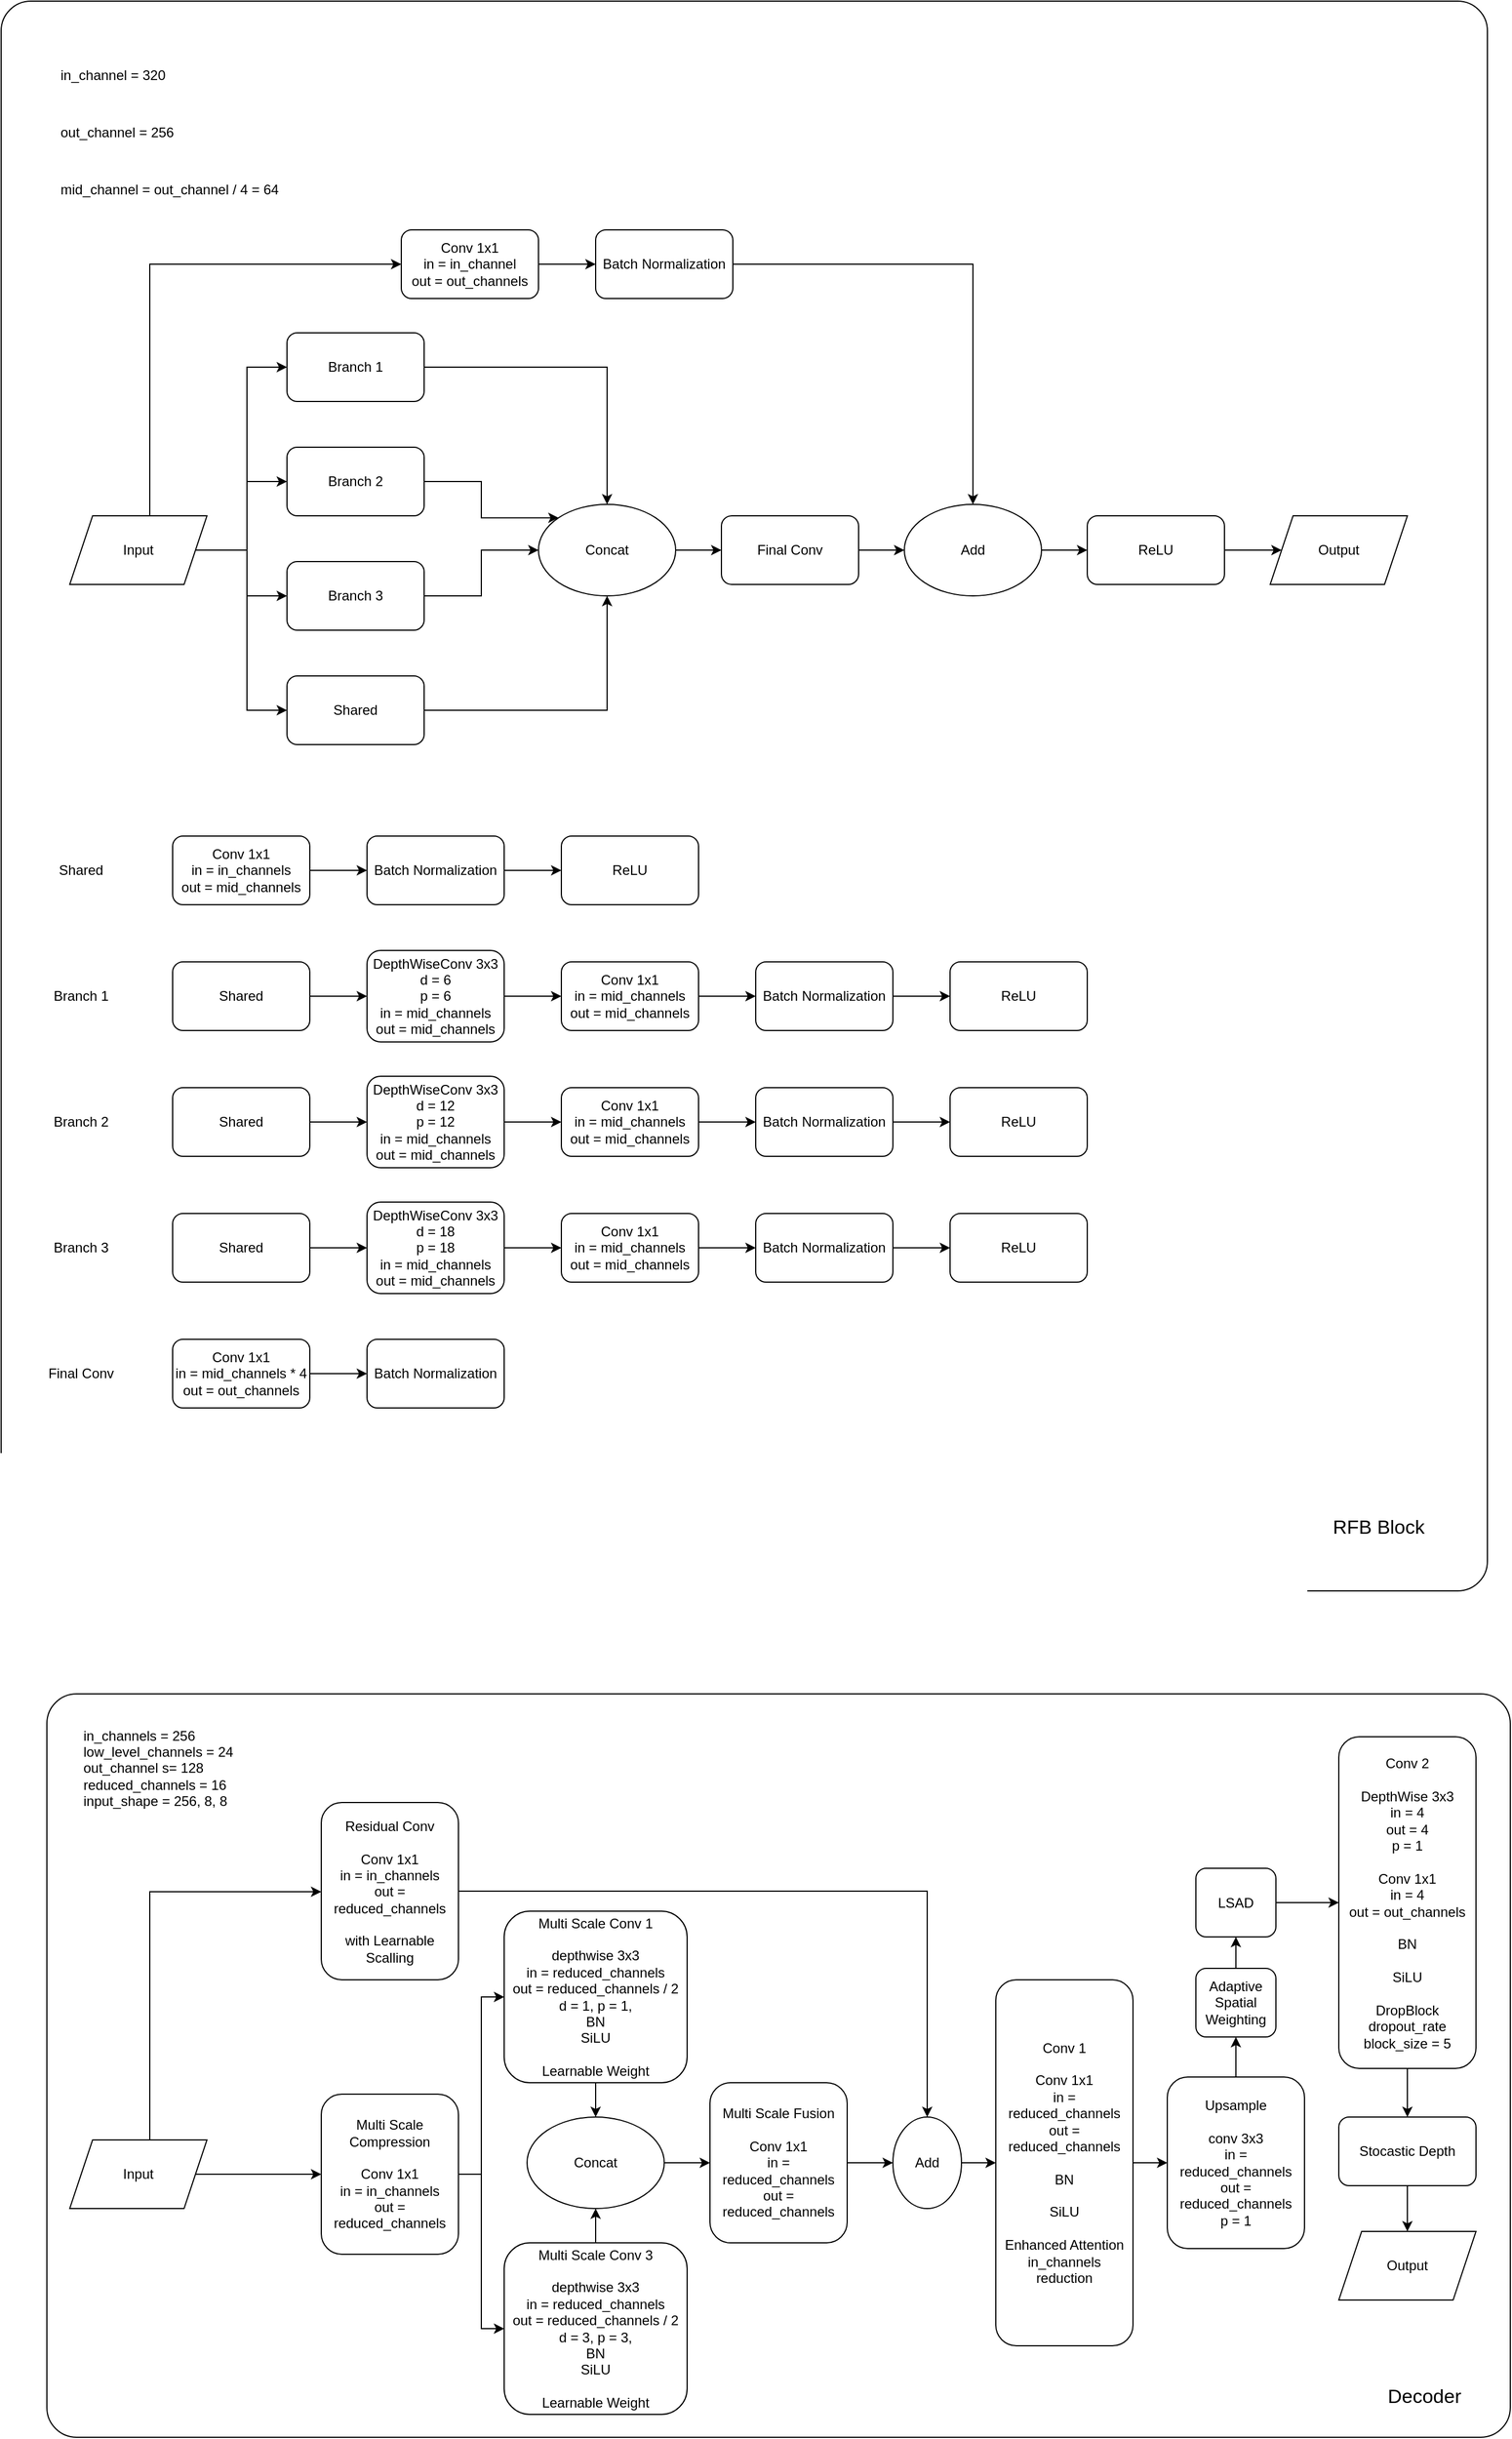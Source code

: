 <mxfile version="27.2.0">
  <diagram name="Page-1" id="Wpb7lffDQaTQN_STUFut">
    <mxGraphModel dx="1934" dy="1728" grid="1" gridSize="10" guides="1" tooltips="1" connect="1" arrows="1" fold="1" page="1" pageScale="1" pageWidth="850" pageHeight="1100" math="0" shadow="0">
      <root>
        <mxCell id="0" />
        <mxCell id="1" parent="0" />
        <mxCell id="ULMexEgT5RFxVUXGFJnt-53" value="" style="group" parent="1" vertex="1" connectable="0">
          <mxGeometry x="-100" y="-70" width="1300" height="1390" as="geometry" />
        </mxCell>
        <mxCell id="ULMexEgT5RFxVUXGFJnt-51" value="" style="rounded=1;whiteSpace=wrap;html=1;arcSize=2;" parent="ULMexEgT5RFxVUXGFJnt-53" vertex="1">
          <mxGeometry width="1300" height="1390" as="geometry" />
        </mxCell>
        <mxCell id="5yk39SSH48Gkq1F0wZIZ-6" style="edgeStyle=orthogonalEdgeStyle;rounded=0;orthogonalLoop=1;jettySize=auto;html=1;" parent="ULMexEgT5RFxVUXGFJnt-53" source="5yk39SSH48Gkq1F0wZIZ-1" target="5yk39SSH48Gkq1F0wZIZ-5" edge="1">
          <mxGeometry relative="1" as="geometry" />
        </mxCell>
        <mxCell id="5yk39SSH48Gkq1F0wZIZ-1" value="Branch 1" style="rounded=1;whiteSpace=wrap;html=1;" parent="ULMexEgT5RFxVUXGFJnt-53" vertex="1">
          <mxGeometry x="250" y="290" width="120" height="60" as="geometry" />
        </mxCell>
        <mxCell id="5yk39SSH48Gkq1F0wZIZ-7" style="edgeStyle=orthogonalEdgeStyle;rounded=0;orthogonalLoop=1;jettySize=auto;html=1;entryX=0;entryY=0;entryDx=0;entryDy=0;" parent="ULMexEgT5RFxVUXGFJnt-53" source="5yk39SSH48Gkq1F0wZIZ-2" target="5yk39SSH48Gkq1F0wZIZ-5" edge="1">
          <mxGeometry relative="1" as="geometry" />
        </mxCell>
        <mxCell id="5yk39SSH48Gkq1F0wZIZ-2" value="Branch 2" style="rounded=1;whiteSpace=wrap;html=1;" parent="ULMexEgT5RFxVUXGFJnt-53" vertex="1">
          <mxGeometry x="250" y="390" width="120" height="60" as="geometry" />
        </mxCell>
        <mxCell id="5yk39SSH48Gkq1F0wZIZ-8" style="edgeStyle=orthogonalEdgeStyle;rounded=0;orthogonalLoop=1;jettySize=auto;html=1;entryX=0;entryY=0.5;entryDx=0;entryDy=0;" parent="ULMexEgT5RFxVUXGFJnt-53" source="5yk39SSH48Gkq1F0wZIZ-3" target="5yk39SSH48Gkq1F0wZIZ-5" edge="1">
          <mxGeometry relative="1" as="geometry" />
        </mxCell>
        <mxCell id="5yk39SSH48Gkq1F0wZIZ-3" value="Branch 3" style="rounded=1;whiteSpace=wrap;html=1;" parent="ULMexEgT5RFxVUXGFJnt-53" vertex="1">
          <mxGeometry x="250" y="490" width="120" height="60" as="geometry" />
        </mxCell>
        <mxCell id="5yk39SSH48Gkq1F0wZIZ-9" style="edgeStyle=orthogonalEdgeStyle;rounded=0;orthogonalLoop=1;jettySize=auto;html=1;entryX=0.5;entryY=1;entryDx=0;entryDy=0;" parent="ULMexEgT5RFxVUXGFJnt-53" source="5yk39SSH48Gkq1F0wZIZ-4" target="5yk39SSH48Gkq1F0wZIZ-5" edge="1">
          <mxGeometry relative="1" as="geometry" />
        </mxCell>
        <mxCell id="5yk39SSH48Gkq1F0wZIZ-4" value="Shared" style="rounded=1;whiteSpace=wrap;html=1;" parent="ULMexEgT5RFxVUXGFJnt-53" vertex="1">
          <mxGeometry x="250" y="590" width="120" height="60" as="geometry" />
        </mxCell>
        <mxCell id="5yk39SSH48Gkq1F0wZIZ-11" value="" style="edgeStyle=orthogonalEdgeStyle;rounded=0;orthogonalLoop=1;jettySize=auto;html=1;" parent="ULMexEgT5RFxVUXGFJnt-53" source="5yk39SSH48Gkq1F0wZIZ-5" target="5yk39SSH48Gkq1F0wZIZ-10" edge="1">
          <mxGeometry relative="1" as="geometry" />
        </mxCell>
        <mxCell id="5yk39SSH48Gkq1F0wZIZ-5" value="Concat" style="ellipse;whiteSpace=wrap;html=1;" parent="ULMexEgT5RFxVUXGFJnt-53" vertex="1">
          <mxGeometry x="470" y="440" width="120" height="80" as="geometry" />
        </mxCell>
        <mxCell id="5yk39SSH48Gkq1F0wZIZ-13" value="" style="edgeStyle=orthogonalEdgeStyle;rounded=0;orthogonalLoop=1;jettySize=auto;html=1;" parent="ULMexEgT5RFxVUXGFJnt-53" source="5yk39SSH48Gkq1F0wZIZ-10" target="5yk39SSH48Gkq1F0wZIZ-12" edge="1">
          <mxGeometry relative="1" as="geometry" />
        </mxCell>
        <mxCell id="5yk39SSH48Gkq1F0wZIZ-10" value="Final Conv" style="rounded=1;whiteSpace=wrap;html=1;" parent="ULMexEgT5RFxVUXGFJnt-53" vertex="1">
          <mxGeometry x="630" y="450" width="120" height="60" as="geometry" />
        </mxCell>
        <mxCell id="5yk39SSH48Gkq1F0wZIZ-21" value="" style="edgeStyle=orthogonalEdgeStyle;rounded=0;orthogonalLoop=1;jettySize=auto;html=1;" parent="ULMexEgT5RFxVUXGFJnt-53" source="5yk39SSH48Gkq1F0wZIZ-12" target="5yk39SSH48Gkq1F0wZIZ-20" edge="1">
          <mxGeometry relative="1" as="geometry" />
        </mxCell>
        <mxCell id="5yk39SSH48Gkq1F0wZIZ-12" value="Add" style="ellipse;whiteSpace=wrap;html=1;" parent="ULMexEgT5RFxVUXGFJnt-53" vertex="1">
          <mxGeometry x="790" y="440" width="120" height="80" as="geometry" />
        </mxCell>
        <mxCell id="5yk39SSH48Gkq1F0wZIZ-15" style="edgeStyle=orthogonalEdgeStyle;rounded=0;orthogonalLoop=1;jettySize=auto;html=1;entryX=0;entryY=0.5;entryDx=0;entryDy=0;" parent="ULMexEgT5RFxVUXGFJnt-53" source="5yk39SSH48Gkq1F0wZIZ-14" target="5yk39SSH48Gkq1F0wZIZ-3" edge="1">
          <mxGeometry relative="1" as="geometry" />
        </mxCell>
        <mxCell id="5yk39SSH48Gkq1F0wZIZ-16" style="edgeStyle=orthogonalEdgeStyle;rounded=0;orthogonalLoop=1;jettySize=auto;html=1;entryX=0;entryY=0.5;entryDx=0;entryDy=0;" parent="ULMexEgT5RFxVUXGFJnt-53" source="5yk39SSH48Gkq1F0wZIZ-14" target="5yk39SSH48Gkq1F0wZIZ-2" edge="1">
          <mxGeometry relative="1" as="geometry" />
        </mxCell>
        <mxCell id="5yk39SSH48Gkq1F0wZIZ-17" style="edgeStyle=orthogonalEdgeStyle;rounded=0;orthogonalLoop=1;jettySize=auto;html=1;entryX=0;entryY=0.5;entryDx=0;entryDy=0;" parent="ULMexEgT5RFxVUXGFJnt-53" source="5yk39SSH48Gkq1F0wZIZ-14" target="5yk39SSH48Gkq1F0wZIZ-1" edge="1">
          <mxGeometry relative="1" as="geometry" />
        </mxCell>
        <mxCell id="5yk39SSH48Gkq1F0wZIZ-18" style="edgeStyle=orthogonalEdgeStyle;rounded=0;orthogonalLoop=1;jettySize=auto;html=1;entryX=0;entryY=0.5;entryDx=0;entryDy=0;" parent="ULMexEgT5RFxVUXGFJnt-53" source="5yk39SSH48Gkq1F0wZIZ-14" target="5yk39SSH48Gkq1F0wZIZ-4" edge="1">
          <mxGeometry relative="1" as="geometry" />
        </mxCell>
        <mxCell id="ULMexEgT5RFxVUXGFJnt-49" style="edgeStyle=orthogonalEdgeStyle;rounded=0;orthogonalLoop=1;jettySize=auto;html=1;entryX=0;entryY=0.5;entryDx=0;entryDy=0;" parent="ULMexEgT5RFxVUXGFJnt-53" source="5yk39SSH48Gkq1F0wZIZ-14" target="ULMexEgT5RFxVUXGFJnt-47" edge="1">
          <mxGeometry relative="1" as="geometry">
            <Array as="points">
              <mxPoint x="130" y="230" />
            </Array>
          </mxGeometry>
        </mxCell>
        <mxCell id="5yk39SSH48Gkq1F0wZIZ-14" value="Input" style="shape=parallelogram;perimeter=parallelogramPerimeter;whiteSpace=wrap;html=1;fixedSize=1;" parent="ULMexEgT5RFxVUXGFJnt-53" vertex="1">
          <mxGeometry x="60" y="450" width="120" height="60" as="geometry" />
        </mxCell>
        <mxCell id="5yk39SSH48Gkq1F0wZIZ-23" value="" style="edgeStyle=orthogonalEdgeStyle;rounded=0;orthogonalLoop=1;jettySize=auto;html=1;" parent="ULMexEgT5RFxVUXGFJnt-53" source="5yk39SSH48Gkq1F0wZIZ-20" target="5yk39SSH48Gkq1F0wZIZ-22" edge="1">
          <mxGeometry relative="1" as="geometry" />
        </mxCell>
        <mxCell id="5yk39SSH48Gkq1F0wZIZ-20" value="ReLU" style="rounded=1;whiteSpace=wrap;html=1;" parent="ULMexEgT5RFxVUXGFJnt-53" vertex="1">
          <mxGeometry x="950" y="450" width="120" height="60" as="geometry" />
        </mxCell>
        <mxCell id="5yk39SSH48Gkq1F0wZIZ-22" value="Output" style="shape=parallelogram;perimeter=parallelogramPerimeter;whiteSpace=wrap;html=1;fixedSize=1;" parent="ULMexEgT5RFxVUXGFJnt-53" vertex="1">
          <mxGeometry x="1110" y="450" width="120" height="60" as="geometry" />
        </mxCell>
        <mxCell id="ULMexEgT5RFxVUXGFJnt-4" style="edgeStyle=orthogonalEdgeStyle;rounded=0;orthogonalLoop=1;jettySize=auto;html=1;" parent="ULMexEgT5RFxVUXGFJnt-53" source="ULMexEgT5RFxVUXGFJnt-1" target="ULMexEgT5RFxVUXGFJnt-2" edge="1">
          <mxGeometry relative="1" as="geometry" />
        </mxCell>
        <mxCell id="ULMexEgT5RFxVUXGFJnt-1" value="Conv 1x1&lt;div&gt;in = in_channels&lt;/div&gt;&lt;div&gt;out = mid_channels&lt;/div&gt;" style="rounded=1;whiteSpace=wrap;html=1;" parent="ULMexEgT5RFxVUXGFJnt-53" vertex="1">
          <mxGeometry x="150" y="730" width="120" height="60" as="geometry" />
        </mxCell>
        <mxCell id="ULMexEgT5RFxVUXGFJnt-5" style="edgeStyle=orthogonalEdgeStyle;rounded=0;orthogonalLoop=1;jettySize=auto;html=1;entryX=0;entryY=0.5;entryDx=0;entryDy=0;" parent="ULMexEgT5RFxVUXGFJnt-53" source="ULMexEgT5RFxVUXGFJnt-2" target="ULMexEgT5RFxVUXGFJnt-3" edge="1">
          <mxGeometry relative="1" as="geometry" />
        </mxCell>
        <mxCell id="ULMexEgT5RFxVUXGFJnt-2" value="Batch Normalization" style="rounded=1;whiteSpace=wrap;html=1;" parent="ULMexEgT5RFxVUXGFJnt-53" vertex="1">
          <mxGeometry x="320" y="730" width="120" height="60" as="geometry" />
        </mxCell>
        <mxCell id="ULMexEgT5RFxVUXGFJnt-3" value="ReLU" style="rounded=1;whiteSpace=wrap;html=1;" parent="ULMexEgT5RFxVUXGFJnt-53" vertex="1">
          <mxGeometry x="490" y="730" width="120" height="60" as="geometry" />
        </mxCell>
        <mxCell id="ULMexEgT5RFxVUXGFJnt-6" value="Shared" style="text;html=1;align=center;verticalAlign=middle;whiteSpace=wrap;rounded=0;" parent="ULMexEgT5RFxVUXGFJnt-53" vertex="1">
          <mxGeometry x="40" y="745" width="60" height="30" as="geometry" />
        </mxCell>
        <mxCell id="ULMexEgT5RFxVUXGFJnt-7" style="edgeStyle=orthogonalEdgeStyle;rounded=0;orthogonalLoop=1;jettySize=auto;html=1;" parent="ULMexEgT5RFxVUXGFJnt-53" source="ULMexEgT5RFxVUXGFJnt-8" target="ULMexEgT5RFxVUXGFJnt-10" edge="1">
          <mxGeometry relative="1" as="geometry" />
        </mxCell>
        <mxCell id="ULMexEgT5RFxVUXGFJnt-8" value="DepthWiseConv 3x3&lt;div&gt;d = 6&lt;/div&gt;&lt;div&gt;p = 6&lt;/div&gt;&lt;div&gt;in = mid_channels&lt;/div&gt;&lt;div&gt;&lt;span style=&quot;caret-color: rgba(0, 0, 0, 0);&quot;&gt;out = mid_channels&lt;/span&gt;&lt;/div&gt;" style="rounded=1;whiteSpace=wrap;html=1;" parent="ULMexEgT5RFxVUXGFJnt-53" vertex="1">
          <mxGeometry x="320" y="830" width="120" height="80" as="geometry" />
        </mxCell>
        <mxCell id="ULMexEgT5RFxVUXGFJnt-9" style="edgeStyle=orthogonalEdgeStyle;rounded=0;orthogonalLoop=1;jettySize=auto;html=1;entryX=0;entryY=0.5;entryDx=0;entryDy=0;" parent="ULMexEgT5RFxVUXGFJnt-53" source="ULMexEgT5RFxVUXGFJnt-10" target="ULMexEgT5RFxVUXGFJnt-11" edge="1">
          <mxGeometry relative="1" as="geometry" />
        </mxCell>
        <mxCell id="ULMexEgT5RFxVUXGFJnt-10" value="Conv 1x1&lt;div&gt;&lt;div style=&quot;caret-color: rgba(0, 0, 0, 0);&quot;&gt;in = mid_channels&lt;/div&gt;&lt;div style=&quot;caret-color: rgba(0, 0, 0, 0);&quot;&gt;&lt;span style=&quot;caret-color: rgba(0, 0, 0, 0);&quot;&gt;out = mid_channels&lt;/span&gt;&lt;/div&gt;&lt;/div&gt;" style="rounded=1;whiteSpace=wrap;html=1;" parent="ULMexEgT5RFxVUXGFJnt-53" vertex="1">
          <mxGeometry x="490" y="840" width="120" height="60" as="geometry" />
        </mxCell>
        <mxCell id="ULMexEgT5RFxVUXGFJnt-14" value="" style="edgeStyle=orthogonalEdgeStyle;rounded=0;orthogonalLoop=1;jettySize=auto;html=1;" parent="ULMexEgT5RFxVUXGFJnt-53" source="ULMexEgT5RFxVUXGFJnt-11" target="ULMexEgT5RFxVUXGFJnt-13" edge="1">
          <mxGeometry relative="1" as="geometry" />
        </mxCell>
        <mxCell id="ULMexEgT5RFxVUXGFJnt-11" value="Batch Normalization" style="rounded=1;whiteSpace=wrap;html=1;" parent="ULMexEgT5RFxVUXGFJnt-53" vertex="1">
          <mxGeometry x="660" y="840" width="120" height="60" as="geometry" />
        </mxCell>
        <mxCell id="ULMexEgT5RFxVUXGFJnt-12" value="Branch 1" style="text;html=1;align=center;verticalAlign=middle;whiteSpace=wrap;rounded=0;" parent="ULMexEgT5RFxVUXGFJnt-53" vertex="1">
          <mxGeometry x="40" y="855" width="60" height="30" as="geometry" />
        </mxCell>
        <mxCell id="ULMexEgT5RFxVUXGFJnt-13" value="ReLU" style="rounded=1;whiteSpace=wrap;html=1;" parent="ULMexEgT5RFxVUXGFJnt-53" vertex="1">
          <mxGeometry x="830" y="840" width="120" height="60" as="geometry" />
        </mxCell>
        <mxCell id="ULMexEgT5RFxVUXGFJnt-15" style="edgeStyle=orthogonalEdgeStyle;rounded=0;orthogonalLoop=1;jettySize=auto;html=1;" parent="ULMexEgT5RFxVUXGFJnt-53" source="ULMexEgT5RFxVUXGFJnt-16" target="ULMexEgT5RFxVUXGFJnt-18" edge="1">
          <mxGeometry relative="1" as="geometry" />
        </mxCell>
        <mxCell id="ULMexEgT5RFxVUXGFJnt-16" value="DepthWiseConv 3x3&lt;div&gt;d = 12&lt;/div&gt;&lt;div&gt;p = 12&lt;/div&gt;&lt;div&gt;&lt;div style=&quot;caret-color: rgba(0, 0, 0, 0);&quot;&gt;in = mid_channels&lt;/div&gt;&lt;div style=&quot;caret-color: rgba(0, 0, 0, 0);&quot;&gt;&lt;span style=&quot;caret-color: rgba(0, 0, 0, 0);&quot;&gt;out = mid_channels&lt;/span&gt;&lt;/div&gt;&lt;/div&gt;" style="rounded=1;whiteSpace=wrap;html=1;" parent="ULMexEgT5RFxVUXGFJnt-53" vertex="1">
          <mxGeometry x="320" y="940" width="120" height="80" as="geometry" />
        </mxCell>
        <mxCell id="ULMexEgT5RFxVUXGFJnt-17" style="edgeStyle=orthogonalEdgeStyle;rounded=0;orthogonalLoop=1;jettySize=auto;html=1;entryX=0;entryY=0.5;entryDx=0;entryDy=0;" parent="ULMexEgT5RFxVUXGFJnt-53" source="ULMexEgT5RFxVUXGFJnt-18" target="ULMexEgT5RFxVUXGFJnt-20" edge="1">
          <mxGeometry relative="1" as="geometry" />
        </mxCell>
        <mxCell id="ULMexEgT5RFxVUXGFJnt-18" value="Conv 1x1&lt;div&gt;&lt;div style=&quot;caret-color: rgba(0, 0, 0, 0);&quot;&gt;in = mid_channels&lt;/div&gt;&lt;div style=&quot;caret-color: rgba(0, 0, 0, 0);&quot;&gt;&lt;span style=&quot;caret-color: rgba(0, 0, 0, 0);&quot;&gt;out = mid_channels&lt;/span&gt;&lt;/div&gt;&lt;/div&gt;" style="rounded=1;whiteSpace=wrap;html=1;" parent="ULMexEgT5RFxVUXGFJnt-53" vertex="1">
          <mxGeometry x="490" y="950" width="120" height="60" as="geometry" />
        </mxCell>
        <mxCell id="ULMexEgT5RFxVUXGFJnt-19" value="" style="edgeStyle=orthogonalEdgeStyle;rounded=0;orthogonalLoop=1;jettySize=auto;html=1;" parent="ULMexEgT5RFxVUXGFJnt-53" source="ULMexEgT5RFxVUXGFJnt-20" target="ULMexEgT5RFxVUXGFJnt-22" edge="1">
          <mxGeometry relative="1" as="geometry" />
        </mxCell>
        <mxCell id="ULMexEgT5RFxVUXGFJnt-20" value="Batch Normalization" style="rounded=1;whiteSpace=wrap;html=1;" parent="ULMexEgT5RFxVUXGFJnt-53" vertex="1">
          <mxGeometry x="660" y="950" width="120" height="60" as="geometry" />
        </mxCell>
        <mxCell id="ULMexEgT5RFxVUXGFJnt-21" value="Branch 2" style="text;html=1;align=center;verticalAlign=middle;whiteSpace=wrap;rounded=0;" parent="ULMexEgT5RFxVUXGFJnt-53" vertex="1">
          <mxGeometry x="40" y="965" width="60" height="30" as="geometry" />
        </mxCell>
        <mxCell id="ULMexEgT5RFxVUXGFJnt-22" value="ReLU" style="rounded=1;whiteSpace=wrap;html=1;" parent="ULMexEgT5RFxVUXGFJnt-53" vertex="1">
          <mxGeometry x="830" y="950" width="120" height="60" as="geometry" />
        </mxCell>
        <mxCell id="ULMexEgT5RFxVUXGFJnt-23" style="edgeStyle=orthogonalEdgeStyle;rounded=0;orthogonalLoop=1;jettySize=auto;html=1;" parent="ULMexEgT5RFxVUXGFJnt-53" source="ULMexEgT5RFxVUXGFJnt-24" target="ULMexEgT5RFxVUXGFJnt-26" edge="1">
          <mxGeometry relative="1" as="geometry" />
        </mxCell>
        <mxCell id="ULMexEgT5RFxVUXGFJnt-24" value="DepthWiseConv 3x3&lt;div&gt;d = 18&lt;/div&gt;&lt;div&gt;p = 18&lt;/div&gt;&lt;div&gt;&lt;div style=&quot;caret-color: rgba(0, 0, 0, 0);&quot;&gt;in = mid_channels&lt;/div&gt;&lt;div style=&quot;caret-color: rgba(0, 0, 0, 0);&quot;&gt;&lt;span style=&quot;caret-color: rgba(0, 0, 0, 0);&quot;&gt;out = mid_channels&lt;/span&gt;&lt;/div&gt;&lt;/div&gt;" style="rounded=1;whiteSpace=wrap;html=1;" parent="ULMexEgT5RFxVUXGFJnt-53" vertex="1">
          <mxGeometry x="320" y="1050" width="120" height="80" as="geometry" />
        </mxCell>
        <mxCell id="ULMexEgT5RFxVUXGFJnt-25" style="edgeStyle=orthogonalEdgeStyle;rounded=0;orthogonalLoop=1;jettySize=auto;html=1;entryX=0;entryY=0.5;entryDx=0;entryDy=0;" parent="ULMexEgT5RFxVUXGFJnt-53" source="ULMexEgT5RFxVUXGFJnt-26" target="ULMexEgT5RFxVUXGFJnt-28" edge="1">
          <mxGeometry relative="1" as="geometry" />
        </mxCell>
        <mxCell id="ULMexEgT5RFxVUXGFJnt-26" value="Conv 1x1&lt;div&gt;&lt;div style=&quot;caret-color: rgba(0, 0, 0, 0);&quot;&gt;in = mid_channels&lt;/div&gt;&lt;div style=&quot;caret-color: rgba(0, 0, 0, 0);&quot;&gt;&lt;span style=&quot;caret-color: rgba(0, 0, 0, 0);&quot;&gt;out = mid_channels&lt;/span&gt;&lt;/div&gt;&lt;/div&gt;" style="rounded=1;whiteSpace=wrap;html=1;" parent="ULMexEgT5RFxVUXGFJnt-53" vertex="1">
          <mxGeometry x="490" y="1060" width="120" height="60" as="geometry" />
        </mxCell>
        <mxCell id="ULMexEgT5RFxVUXGFJnt-27" value="" style="edgeStyle=orthogonalEdgeStyle;rounded=0;orthogonalLoop=1;jettySize=auto;html=1;" parent="ULMexEgT5RFxVUXGFJnt-53" source="ULMexEgT5RFxVUXGFJnt-28" target="ULMexEgT5RFxVUXGFJnt-30" edge="1">
          <mxGeometry relative="1" as="geometry" />
        </mxCell>
        <mxCell id="ULMexEgT5RFxVUXGFJnt-28" value="Batch Normalization" style="rounded=1;whiteSpace=wrap;html=1;" parent="ULMexEgT5RFxVUXGFJnt-53" vertex="1">
          <mxGeometry x="660" y="1060" width="120" height="60" as="geometry" />
        </mxCell>
        <mxCell id="ULMexEgT5RFxVUXGFJnt-29" value="Branch 3" style="text;html=1;align=center;verticalAlign=middle;whiteSpace=wrap;rounded=0;" parent="ULMexEgT5RFxVUXGFJnt-53" vertex="1">
          <mxGeometry x="40" y="1075" width="60" height="30" as="geometry" />
        </mxCell>
        <mxCell id="ULMexEgT5RFxVUXGFJnt-30" value="ReLU" style="rounded=1;whiteSpace=wrap;html=1;" parent="ULMexEgT5RFxVUXGFJnt-53" vertex="1">
          <mxGeometry x="830" y="1060" width="120" height="60" as="geometry" />
        </mxCell>
        <mxCell id="ULMexEgT5RFxVUXGFJnt-31" value="mid_channel = out_channel / 4 = 64" style="text;html=1;align=left;verticalAlign=middle;whiteSpace=wrap;rounded=0;" parent="ULMexEgT5RFxVUXGFJnt-53" vertex="1">
          <mxGeometry x="50" y="150" width="230" height="30" as="geometry" />
        </mxCell>
        <mxCell id="ULMexEgT5RFxVUXGFJnt-32" value="in_channel = 320" style="text;html=1;align=left;verticalAlign=middle;whiteSpace=wrap;rounded=0;" parent="ULMexEgT5RFxVUXGFJnt-53" vertex="1">
          <mxGeometry x="50" y="50" width="170" height="30" as="geometry" />
        </mxCell>
        <mxCell id="ULMexEgT5RFxVUXGFJnt-33" value="out_channel = 256" style="text;html=1;align=left;verticalAlign=middle;whiteSpace=wrap;rounded=0;" parent="ULMexEgT5RFxVUXGFJnt-53" vertex="1">
          <mxGeometry x="50" y="100" width="170" height="30" as="geometry" />
        </mxCell>
        <mxCell id="ULMexEgT5RFxVUXGFJnt-37" value="" style="edgeStyle=orthogonalEdgeStyle;rounded=0;orthogonalLoop=1;jettySize=auto;html=1;" parent="ULMexEgT5RFxVUXGFJnt-53" source="ULMexEgT5RFxVUXGFJnt-34" target="ULMexEgT5RFxVUXGFJnt-8" edge="1">
          <mxGeometry relative="1" as="geometry" />
        </mxCell>
        <mxCell id="ULMexEgT5RFxVUXGFJnt-34" value="Shared" style="rounded=1;whiteSpace=wrap;html=1;" parent="ULMexEgT5RFxVUXGFJnt-53" vertex="1">
          <mxGeometry x="150" y="840" width="120" height="60" as="geometry" />
        </mxCell>
        <mxCell id="ULMexEgT5RFxVUXGFJnt-38" value="" style="edgeStyle=orthogonalEdgeStyle;rounded=0;orthogonalLoop=1;jettySize=auto;html=1;" parent="ULMexEgT5RFxVUXGFJnt-53" source="ULMexEgT5RFxVUXGFJnt-35" target="ULMexEgT5RFxVUXGFJnt-16" edge="1">
          <mxGeometry relative="1" as="geometry" />
        </mxCell>
        <mxCell id="ULMexEgT5RFxVUXGFJnt-35" value="Shared" style="rounded=1;whiteSpace=wrap;html=1;" parent="ULMexEgT5RFxVUXGFJnt-53" vertex="1">
          <mxGeometry x="150" y="950" width="120" height="60" as="geometry" />
        </mxCell>
        <mxCell id="ULMexEgT5RFxVUXGFJnt-39" value="" style="edgeStyle=orthogonalEdgeStyle;rounded=0;orthogonalLoop=1;jettySize=auto;html=1;" parent="ULMexEgT5RFxVUXGFJnt-53" source="ULMexEgT5RFxVUXGFJnt-36" target="ULMexEgT5RFxVUXGFJnt-24" edge="1">
          <mxGeometry relative="1" as="geometry" />
        </mxCell>
        <mxCell id="ULMexEgT5RFxVUXGFJnt-36" value="Shared" style="rounded=1;whiteSpace=wrap;html=1;" parent="ULMexEgT5RFxVUXGFJnt-53" vertex="1">
          <mxGeometry x="150" y="1060" width="120" height="60" as="geometry" />
        </mxCell>
        <mxCell id="ULMexEgT5RFxVUXGFJnt-40" style="edgeStyle=orthogonalEdgeStyle;rounded=0;orthogonalLoop=1;jettySize=auto;html=1;" parent="ULMexEgT5RFxVUXGFJnt-53" source="ULMexEgT5RFxVUXGFJnt-41" target="ULMexEgT5RFxVUXGFJnt-43" edge="1">
          <mxGeometry relative="1" as="geometry" />
        </mxCell>
        <mxCell id="ULMexEgT5RFxVUXGFJnt-41" value="Conv 1x1&lt;div&gt;in = mid_channels * 4&lt;/div&gt;&lt;div&gt;out = out_channels&lt;/div&gt;" style="rounded=1;whiteSpace=wrap;html=1;" parent="ULMexEgT5RFxVUXGFJnt-53" vertex="1">
          <mxGeometry x="150" y="1170" width="120" height="60" as="geometry" />
        </mxCell>
        <mxCell id="ULMexEgT5RFxVUXGFJnt-43" value="Batch Normalization" style="rounded=1;whiteSpace=wrap;html=1;" parent="ULMexEgT5RFxVUXGFJnt-53" vertex="1">
          <mxGeometry x="320" y="1170" width="120" height="60" as="geometry" />
        </mxCell>
        <mxCell id="ULMexEgT5RFxVUXGFJnt-45" value="Final Conv" style="text;html=1;align=center;verticalAlign=middle;whiteSpace=wrap;rounded=0;" parent="ULMexEgT5RFxVUXGFJnt-53" vertex="1">
          <mxGeometry x="40" y="1185" width="60" height="30" as="geometry" />
        </mxCell>
        <mxCell id="ULMexEgT5RFxVUXGFJnt-46" style="edgeStyle=orthogonalEdgeStyle;rounded=0;orthogonalLoop=1;jettySize=auto;html=1;" parent="ULMexEgT5RFxVUXGFJnt-53" source="ULMexEgT5RFxVUXGFJnt-47" target="ULMexEgT5RFxVUXGFJnt-48" edge="1">
          <mxGeometry relative="1" as="geometry" />
        </mxCell>
        <mxCell id="ULMexEgT5RFxVUXGFJnt-47" value="Conv 1x1&lt;div&gt;in = in_channel&lt;/div&gt;&lt;div&gt;out = out_channels&lt;/div&gt;" style="rounded=1;whiteSpace=wrap;html=1;" parent="ULMexEgT5RFxVUXGFJnt-53" vertex="1">
          <mxGeometry x="350" y="200" width="120" height="60" as="geometry" />
        </mxCell>
        <mxCell id="ULMexEgT5RFxVUXGFJnt-50" style="edgeStyle=orthogonalEdgeStyle;rounded=0;orthogonalLoop=1;jettySize=auto;html=1;entryX=0.5;entryY=0;entryDx=0;entryDy=0;" parent="ULMexEgT5RFxVUXGFJnt-53" source="ULMexEgT5RFxVUXGFJnt-48" target="5yk39SSH48Gkq1F0wZIZ-12" edge="1">
          <mxGeometry relative="1" as="geometry" />
        </mxCell>
        <mxCell id="ULMexEgT5RFxVUXGFJnt-48" value="Batch Normalization" style="rounded=1;whiteSpace=wrap;html=1;" parent="ULMexEgT5RFxVUXGFJnt-53" vertex="1">
          <mxGeometry x="520" y="200" width="120" height="60" as="geometry" />
        </mxCell>
        <mxCell id="ULMexEgT5RFxVUXGFJnt-52" value="RFB Block" style="text;html=1;align=center;verticalAlign=middle;whiteSpace=wrap;rounded=0;fontSize=17;" parent="ULMexEgT5RFxVUXGFJnt-53" vertex="1">
          <mxGeometry x="1160" y="1320" width="90" height="30" as="geometry" />
        </mxCell>
        <mxCell id="z89YqDohYfR149tu_x9s-14" value="" style="group" vertex="1" connectable="0" parent="1">
          <mxGeometry x="-60" y="1410" width="1280" height="650" as="geometry" />
        </mxCell>
        <mxCell id="z89YqDohYfR149tu_x9s-12" value="" style="rounded=1;whiteSpace=wrap;html=1;arcSize=4;" vertex="1" parent="z89YqDohYfR149tu_x9s-14">
          <mxGeometry width="1280" height="650" as="geometry" />
        </mxCell>
        <mxCell id="eNPJahaXqTW3j3RyROAE-3" style="edgeStyle=orthogonalEdgeStyle;rounded=0;orthogonalLoop=1;jettySize=auto;html=1;entryX=0;entryY=0.5;entryDx=0;entryDy=0;" parent="z89YqDohYfR149tu_x9s-14" source="eNPJahaXqTW3j3RyROAE-1" target="eNPJahaXqTW3j3RyROAE-2" edge="1">
          <mxGeometry relative="1" as="geometry">
            <Array as="points">
              <mxPoint x="90" y="173" />
              <mxPoint x="240" y="173" />
            </Array>
          </mxGeometry>
        </mxCell>
        <mxCell id="eNPJahaXqTW3j3RyROAE-5" style="edgeStyle=orthogonalEdgeStyle;rounded=0;orthogonalLoop=1;jettySize=auto;html=1;entryX=0;entryY=0.5;entryDx=0;entryDy=0;" parent="z89YqDohYfR149tu_x9s-14" source="eNPJahaXqTW3j3RyROAE-1" target="eNPJahaXqTW3j3RyROAE-4" edge="1">
          <mxGeometry relative="1" as="geometry" />
        </mxCell>
        <mxCell id="eNPJahaXqTW3j3RyROAE-1" value="Input" style="shape=parallelogram;perimeter=parallelogramPerimeter;whiteSpace=wrap;html=1;fixedSize=1;" parent="z89YqDohYfR149tu_x9s-14" vertex="1">
          <mxGeometry x="20" y="390" width="120" height="60" as="geometry" />
        </mxCell>
        <mxCell id="z89YqDohYfR149tu_x9s-6" style="edgeStyle=orthogonalEdgeStyle;rounded=0;orthogonalLoop=1;jettySize=auto;html=1;entryX=0.5;entryY=0;entryDx=0;entryDy=0;" edge="1" parent="z89YqDohYfR149tu_x9s-14" source="eNPJahaXqTW3j3RyROAE-2" target="eNPJahaXqTW3j3RyROAE-19">
          <mxGeometry relative="1" as="geometry" />
        </mxCell>
        <mxCell id="eNPJahaXqTW3j3RyROAE-2" value="&lt;div&gt;&lt;span style=&quot;caret-color: rgba(0, 0, 0, 0);&quot;&gt;Residual Conv&lt;/span&gt;&lt;/div&gt;&lt;span style=&quot;caret-color: rgba(0, 0, 0, 0);&quot;&gt;&lt;div&gt;&lt;span style=&quot;caret-color: rgba(0, 0, 0, 0);&quot;&gt;&lt;br&gt;&lt;/span&gt;&lt;/div&gt;Conv 1x1&lt;/span&gt;&lt;div style=&quot;caret-color: rgba(0, 0, 0, 0);&quot;&gt;in = in_channels&lt;/div&gt;&lt;div style=&quot;caret-color: rgba(0, 0, 0, 0);&quot;&gt;out = reduced_channels&lt;/div&gt;&lt;div style=&quot;caret-color: rgba(0, 0, 0, 0);&quot;&gt;&lt;br&gt;&lt;/div&gt;&lt;div style=&quot;caret-color: rgba(0, 0, 0, 0);&quot;&gt;with Learnable Scalling&lt;/div&gt;" style="rounded=1;whiteSpace=wrap;html=1;" parent="z89YqDohYfR149tu_x9s-14" vertex="1">
          <mxGeometry x="240" y="95" width="120" height="155" as="geometry" />
        </mxCell>
        <mxCell id="eNPJahaXqTW3j3RyROAE-8" style="edgeStyle=orthogonalEdgeStyle;rounded=0;orthogonalLoop=1;jettySize=auto;html=1;entryX=0;entryY=0.5;entryDx=0;entryDy=0;" parent="z89YqDohYfR149tu_x9s-14" source="eNPJahaXqTW3j3RyROAE-4" target="eNPJahaXqTW3j3RyROAE-6" edge="1">
          <mxGeometry relative="1" as="geometry" />
        </mxCell>
        <mxCell id="eNPJahaXqTW3j3RyROAE-9" style="edgeStyle=orthogonalEdgeStyle;rounded=0;orthogonalLoop=1;jettySize=auto;html=1;entryX=0;entryY=0.5;entryDx=0;entryDy=0;" parent="z89YqDohYfR149tu_x9s-14" source="eNPJahaXqTW3j3RyROAE-4" target="eNPJahaXqTW3j3RyROAE-7" edge="1">
          <mxGeometry relative="1" as="geometry" />
        </mxCell>
        <mxCell id="eNPJahaXqTW3j3RyROAE-4" value="Multi Scale Compression&lt;div&gt;&lt;br&gt;&lt;/div&gt;&lt;div&gt;&lt;span style=&quot;caret-color: rgba(0, 0, 0, 0);&quot;&gt;Conv 1x1&lt;/span&gt;&lt;div style=&quot;caret-color: rgba(0, 0, 0, 0);&quot;&gt;in = in_channels&lt;/div&gt;&lt;div style=&quot;caret-color: rgba(0, 0, 0, 0);&quot;&gt;out = reduced_channels&lt;/div&gt;&lt;/div&gt;" style="rounded=1;whiteSpace=wrap;html=1;" parent="z89YqDohYfR149tu_x9s-14" vertex="1">
          <mxGeometry x="240" y="350" width="120" height="140" as="geometry" />
        </mxCell>
        <mxCell id="z89YqDohYfR149tu_x9s-4" value="" style="edgeStyle=orthogonalEdgeStyle;rounded=0;orthogonalLoop=1;jettySize=auto;html=1;" edge="1" parent="z89YqDohYfR149tu_x9s-14" source="eNPJahaXqTW3j3RyROAE-6" target="eNPJahaXqTW3j3RyROAE-10">
          <mxGeometry relative="1" as="geometry" />
        </mxCell>
        <mxCell id="eNPJahaXqTW3j3RyROAE-6" value="Multi Scale Conv 1&lt;div&gt;&lt;br&gt;&lt;/div&gt;&lt;div&gt;depthwise 3x3&lt;/div&gt;&lt;div&gt;in = reduced_channels&lt;/div&gt;&lt;div&gt;out = reduced_channels / 2&lt;/div&gt;&lt;div&gt;d = 1, p = 1,&lt;/div&gt;&lt;div&gt;BN&lt;/div&gt;&lt;div&gt;SiLU&lt;br&gt;&lt;div&gt;&lt;br&gt;&lt;/div&gt;&lt;div&gt;&lt;span style=&quot;caret-color: rgba(0, 0, 0, 0);&quot;&gt;Learnable Weight&lt;/span&gt;&lt;/div&gt;&lt;/div&gt;" style="rounded=1;whiteSpace=wrap;html=1;" parent="z89YqDohYfR149tu_x9s-14" vertex="1">
          <mxGeometry x="400" y="190" width="160" height="150" as="geometry" />
        </mxCell>
        <mxCell id="z89YqDohYfR149tu_x9s-5" value="" style="edgeStyle=orthogonalEdgeStyle;rounded=0;orthogonalLoop=1;jettySize=auto;html=1;" edge="1" parent="z89YqDohYfR149tu_x9s-14" source="eNPJahaXqTW3j3RyROAE-7" target="eNPJahaXqTW3j3RyROAE-10">
          <mxGeometry relative="1" as="geometry" />
        </mxCell>
        <mxCell id="eNPJahaXqTW3j3RyROAE-7" value="&lt;span style=&quot;caret-color: rgba(0, 0, 0, 0);&quot;&gt;Multi Scale Conv 3&lt;/span&gt;&lt;div style=&quot;caret-color: rgba(0, 0, 0, 0);&quot;&gt;&lt;br&gt;&lt;/div&gt;&lt;div style=&quot;caret-color: rgba(0, 0, 0, 0);&quot;&gt;depthwise 3x3&lt;/div&gt;&lt;div style=&quot;caret-color: rgba(0, 0, 0, 0);&quot;&gt;&lt;div style=&quot;caret-color: rgba(0, 0, 0, 0);&quot;&gt;in = reduced_channels&lt;/div&gt;&lt;div style=&quot;caret-color: rgba(0, 0, 0, 0);&quot;&gt;out = reduced_channels / 2&lt;/div&gt;&lt;/div&gt;&lt;div style=&quot;caret-color: rgba(0, 0, 0, 0);&quot;&gt;d = 3, p = 3,&lt;/div&gt;&lt;div style=&quot;caret-color: rgba(0, 0, 0, 0);&quot;&gt;BN&lt;/div&gt;&lt;div style=&quot;caret-color: rgba(0, 0, 0, 0);&quot;&gt;SiLU&lt;br&gt;&lt;div&gt;&lt;br&gt;&lt;/div&gt;&lt;div&gt;&lt;span style=&quot;caret-color: rgba(0, 0, 0, 0);&quot;&gt;Learnable Weight&lt;/span&gt;&lt;/div&gt;&lt;/div&gt;" style="rounded=1;whiteSpace=wrap;html=1;" parent="z89YqDohYfR149tu_x9s-14" vertex="1">
          <mxGeometry x="400" y="480" width="160" height="150" as="geometry" />
        </mxCell>
        <mxCell id="eNPJahaXqTW3j3RyROAE-23" value="" style="edgeStyle=orthogonalEdgeStyle;rounded=0;orthogonalLoop=1;jettySize=auto;html=1;" parent="z89YqDohYfR149tu_x9s-14" source="eNPJahaXqTW3j3RyROAE-10" target="eNPJahaXqTW3j3RyROAE-22" edge="1">
          <mxGeometry relative="1" as="geometry" />
        </mxCell>
        <mxCell id="eNPJahaXqTW3j3RyROAE-10" value="Concat" style="ellipse;whiteSpace=wrap;html=1;" parent="z89YqDohYfR149tu_x9s-14" vertex="1">
          <mxGeometry x="420" y="370" width="120" height="80" as="geometry" />
        </mxCell>
        <mxCell id="eNPJahaXqTW3j3RyROAE-26" value="" style="edgeStyle=orthogonalEdgeStyle;rounded=0;orthogonalLoop=1;jettySize=auto;html=1;" parent="z89YqDohYfR149tu_x9s-14" source="eNPJahaXqTW3j3RyROAE-19" target="eNPJahaXqTW3j3RyROAE-25" edge="1">
          <mxGeometry relative="1" as="geometry" />
        </mxCell>
        <mxCell id="eNPJahaXqTW3j3RyROAE-19" value="Add" style="ellipse;whiteSpace=wrap;html=1;" parent="z89YqDohYfR149tu_x9s-14" vertex="1">
          <mxGeometry x="740" y="370" width="60" height="80" as="geometry" />
        </mxCell>
        <mxCell id="eNPJahaXqTW3j3RyROAE-24" value="" style="edgeStyle=orthogonalEdgeStyle;rounded=0;orthogonalLoop=1;jettySize=auto;html=1;" parent="z89YqDohYfR149tu_x9s-14" source="eNPJahaXqTW3j3RyROAE-22" target="eNPJahaXqTW3j3RyROAE-19" edge="1">
          <mxGeometry relative="1" as="geometry" />
        </mxCell>
        <mxCell id="eNPJahaXqTW3j3RyROAE-22" value="Multi Scale Fusion&lt;div&gt;&lt;br&gt;&lt;/div&gt;&lt;div&gt;&lt;span style=&quot;caret-color: rgba(0, 0, 0, 0);&quot;&gt;Conv 1x1&lt;/span&gt;&lt;div style=&quot;caret-color: rgba(0, 0, 0, 0);&quot;&gt;in = reduced_channels&lt;/div&gt;&lt;div style=&quot;caret-color: rgba(0, 0, 0, 0);&quot;&gt;out = reduced_channels&lt;/div&gt;&lt;/div&gt;" style="rounded=1;whiteSpace=wrap;html=1;" parent="z89YqDohYfR149tu_x9s-14" vertex="1">
          <mxGeometry x="580" y="340" width="120" height="140" as="geometry" />
        </mxCell>
        <mxCell id="eNPJahaXqTW3j3RyROAE-28" value="" style="edgeStyle=orthogonalEdgeStyle;rounded=0;orthogonalLoop=1;jettySize=auto;html=1;" parent="z89YqDohYfR149tu_x9s-14" source="eNPJahaXqTW3j3RyROAE-25" target="eNPJahaXqTW3j3RyROAE-27" edge="1">
          <mxGeometry relative="1" as="geometry" />
        </mxCell>
        <mxCell id="eNPJahaXqTW3j3RyROAE-25" value="Conv 1&lt;div&gt;&lt;br&gt;&lt;/div&gt;&lt;div&gt;&lt;span style=&quot;caret-color: rgba(0, 0, 0, 0);&quot;&gt;Conv 1x1&lt;/span&gt;&lt;div style=&quot;caret-color: rgba(0, 0, 0, 0);&quot;&gt;in = reduced_channels&lt;/div&gt;&lt;div style=&quot;caret-color: rgba(0, 0, 0, 0);&quot;&gt;out = reduced_channels&lt;/div&gt;&lt;/div&gt;&lt;div style=&quot;caret-color: rgba(0, 0, 0, 0);&quot;&gt;&lt;br&gt;&lt;/div&gt;&lt;div style=&quot;caret-color: rgba(0, 0, 0, 0);&quot;&gt;BN&lt;/div&gt;&lt;div style=&quot;caret-color: rgba(0, 0, 0, 0);&quot;&gt;&lt;br&gt;&lt;/div&gt;&lt;div style=&quot;caret-color: rgba(0, 0, 0, 0);&quot;&gt;SiLU&lt;/div&gt;&lt;div style=&quot;caret-color: rgba(0, 0, 0, 0);&quot;&gt;&lt;br&gt;&lt;/div&gt;&lt;div style=&quot;caret-color: rgba(0, 0, 0, 0);&quot;&gt;Enhanced Attention&lt;/div&gt;&lt;div style=&quot;caret-color: rgba(0, 0, 0, 0);&quot;&gt;in_channels&lt;/div&gt;&lt;div style=&quot;caret-color: rgba(0, 0, 0, 0);&quot;&gt;reduction&lt;/div&gt;" style="rounded=1;whiteSpace=wrap;html=1;" parent="z89YqDohYfR149tu_x9s-14" vertex="1">
          <mxGeometry x="830" y="250" width="120" height="320" as="geometry" />
        </mxCell>
        <mxCell id="z89YqDohYfR149tu_x9s-9" value="" style="edgeStyle=orthogonalEdgeStyle;rounded=0;orthogonalLoop=1;jettySize=auto;html=1;" edge="1" parent="z89YqDohYfR149tu_x9s-14" source="eNPJahaXqTW3j3RyROAE-27" target="eNPJahaXqTW3j3RyROAE-31">
          <mxGeometry relative="1" as="geometry" />
        </mxCell>
        <mxCell id="eNPJahaXqTW3j3RyROAE-27" value="Upsample&lt;div&gt;&lt;br&gt;&lt;/div&gt;&lt;div&gt;conv 3x3&lt;/div&gt;&lt;div&gt;in = reduced_channels&lt;/div&gt;&lt;div&gt;out = reduced_channels&lt;/div&gt;&lt;div&gt;p = 1&lt;/div&gt;" style="rounded=1;whiteSpace=wrap;html=1;" parent="z89YqDohYfR149tu_x9s-14" vertex="1">
          <mxGeometry x="980" y="335" width="120" height="150" as="geometry" />
        </mxCell>
        <mxCell id="z89YqDohYfR149tu_x9s-10" value="" style="edgeStyle=orthogonalEdgeStyle;rounded=0;orthogonalLoop=1;jettySize=auto;html=1;" edge="1" parent="z89YqDohYfR149tu_x9s-14" source="eNPJahaXqTW3j3RyROAE-31" target="eNPJahaXqTW3j3RyROAE-33">
          <mxGeometry relative="1" as="geometry" />
        </mxCell>
        <mxCell id="eNPJahaXqTW3j3RyROAE-31" value="Adaptive Spatial Weighting" style="rounded=1;whiteSpace=wrap;html=1;" parent="z89YqDohYfR149tu_x9s-14" vertex="1">
          <mxGeometry x="1005" y="240" width="70" height="60" as="geometry" />
        </mxCell>
        <mxCell id="z89YqDohYfR149tu_x9s-11" style="edgeStyle=orthogonalEdgeStyle;rounded=0;orthogonalLoop=1;jettySize=auto;html=1;entryX=0;entryY=0.5;entryDx=0;entryDy=0;" edge="1" parent="z89YqDohYfR149tu_x9s-14" source="eNPJahaXqTW3j3RyROAE-33" target="eNPJahaXqTW3j3RyROAE-35">
          <mxGeometry relative="1" as="geometry" />
        </mxCell>
        <mxCell id="eNPJahaXqTW3j3RyROAE-33" value="LSAD" style="rounded=1;whiteSpace=wrap;html=1;" parent="z89YqDohYfR149tu_x9s-14" vertex="1">
          <mxGeometry x="1005" y="152.5" width="70" height="60" as="geometry" />
        </mxCell>
        <mxCell id="eNPJahaXqTW3j3RyROAE-40" value="" style="edgeStyle=orthogonalEdgeStyle;rounded=0;orthogonalLoop=1;jettySize=auto;html=1;" parent="z89YqDohYfR149tu_x9s-14" source="eNPJahaXqTW3j3RyROAE-35" target="eNPJahaXqTW3j3RyROAE-36" edge="1">
          <mxGeometry relative="1" as="geometry" />
        </mxCell>
        <mxCell id="eNPJahaXqTW3j3RyROAE-35" value="Conv 2&lt;div&gt;&lt;br&gt;&lt;/div&gt;&lt;div&gt;&lt;div style=&quot;caret-color: rgba(0, 0, 0, 0);&quot;&gt;&lt;span style=&quot;caret-color: rgba(0, 0, 0, 0);&quot;&gt;DepthWise 3x3&lt;/span&gt;&lt;div style=&quot;caret-color: rgba(0, 0, 0, 0);&quot;&gt;in = 4&lt;/div&gt;&lt;div style=&quot;caret-color: rgba(0, 0, 0, 0);&quot;&gt;out = 4&lt;/div&gt;&lt;div style=&quot;caret-color: rgba(0, 0, 0, 0);&quot;&gt;p = 1&lt;/div&gt;&lt;div style=&quot;caret-color: rgba(0, 0, 0, 0);&quot;&gt;&lt;br&gt;&lt;/div&gt;&lt;div style=&quot;caret-color: rgba(0, 0, 0, 0);&quot;&gt;&lt;span style=&quot;caret-color: rgba(0, 0, 0, 0);&quot;&gt;Conv 1x1&lt;/span&gt;&lt;div style=&quot;caret-color: rgba(0, 0, 0, 0);&quot;&gt;in = 4&lt;/div&gt;&lt;div style=&quot;caret-color: rgba(0, 0, 0, 0);&quot;&gt;out = out_channels&lt;/div&gt;&lt;/div&gt;&lt;/div&gt;&lt;div style=&quot;caret-color: rgba(0, 0, 0, 0);&quot;&gt;&lt;br&gt;&lt;/div&gt;&lt;div style=&quot;caret-color: rgba(0, 0, 0, 0);&quot;&gt;BN&lt;/div&gt;&lt;div style=&quot;caret-color: rgba(0, 0, 0, 0);&quot;&gt;&lt;br&gt;&lt;/div&gt;&lt;div style=&quot;caret-color: rgba(0, 0, 0, 0);&quot;&gt;SiLU&lt;/div&gt;&lt;div style=&quot;caret-color: rgba(0, 0, 0, 0);&quot;&gt;&lt;br&gt;&lt;/div&gt;&lt;div style=&quot;caret-color: rgba(0, 0, 0, 0);&quot;&gt;DropBlock&lt;/div&gt;&lt;/div&gt;&lt;div style=&quot;caret-color: rgba(0, 0, 0, 0);&quot;&gt;dropout_rate&lt;/div&gt;&lt;div style=&quot;caret-color: rgba(0, 0, 0, 0);&quot;&gt;block_size = 5&lt;/div&gt;" style="rounded=1;whiteSpace=wrap;html=1;" parent="z89YqDohYfR149tu_x9s-14" vertex="1">
          <mxGeometry x="1130" y="37.5" width="120" height="290" as="geometry" />
        </mxCell>
        <mxCell id="eNPJahaXqTW3j3RyROAE-42" value="" style="edgeStyle=orthogonalEdgeStyle;rounded=0;orthogonalLoop=1;jettySize=auto;html=1;" parent="z89YqDohYfR149tu_x9s-14" source="eNPJahaXqTW3j3RyROAE-36" target="eNPJahaXqTW3j3RyROAE-41" edge="1">
          <mxGeometry relative="1" as="geometry" />
        </mxCell>
        <mxCell id="eNPJahaXqTW3j3RyROAE-36" value="Stocastic Depth" style="rounded=1;whiteSpace=wrap;html=1;" parent="z89YqDohYfR149tu_x9s-14" vertex="1">
          <mxGeometry x="1130" y="370" width="120" height="60" as="geometry" />
        </mxCell>
        <mxCell id="eNPJahaXqTW3j3RyROAE-41" value="Output" style="shape=parallelogram;perimeter=parallelogramPerimeter;whiteSpace=wrap;html=1;fixedSize=1;" parent="z89YqDohYfR149tu_x9s-14" vertex="1">
          <mxGeometry x="1130" y="470" width="120" height="60" as="geometry" />
        </mxCell>
        <mxCell id="z89YqDohYfR149tu_x9s-1" value="in_channels = 256&lt;div&gt;low_level_channels = 24&amp;nbsp;&lt;/div&gt;&lt;div&gt;out_channel s= 128&lt;/div&gt;&lt;div&gt;reduced_channels = 16&lt;/div&gt;&lt;div&gt;input_shape = 256, 8, 8&lt;/div&gt;" style="text;html=1;align=left;verticalAlign=middle;whiteSpace=wrap;rounded=0;" vertex="1" parent="z89YqDohYfR149tu_x9s-14">
          <mxGeometry x="30" y="35" width="170" height="60" as="geometry" />
        </mxCell>
        <mxCell id="z89YqDohYfR149tu_x9s-13" value="Decoder" style="text;html=1;align=center;verticalAlign=middle;whiteSpace=wrap;rounded=0;fontSize=17;" vertex="1" parent="z89YqDohYfR149tu_x9s-14">
          <mxGeometry x="1160" y="600" width="90" height="30" as="geometry" />
        </mxCell>
      </root>
    </mxGraphModel>
  </diagram>
</mxfile>
